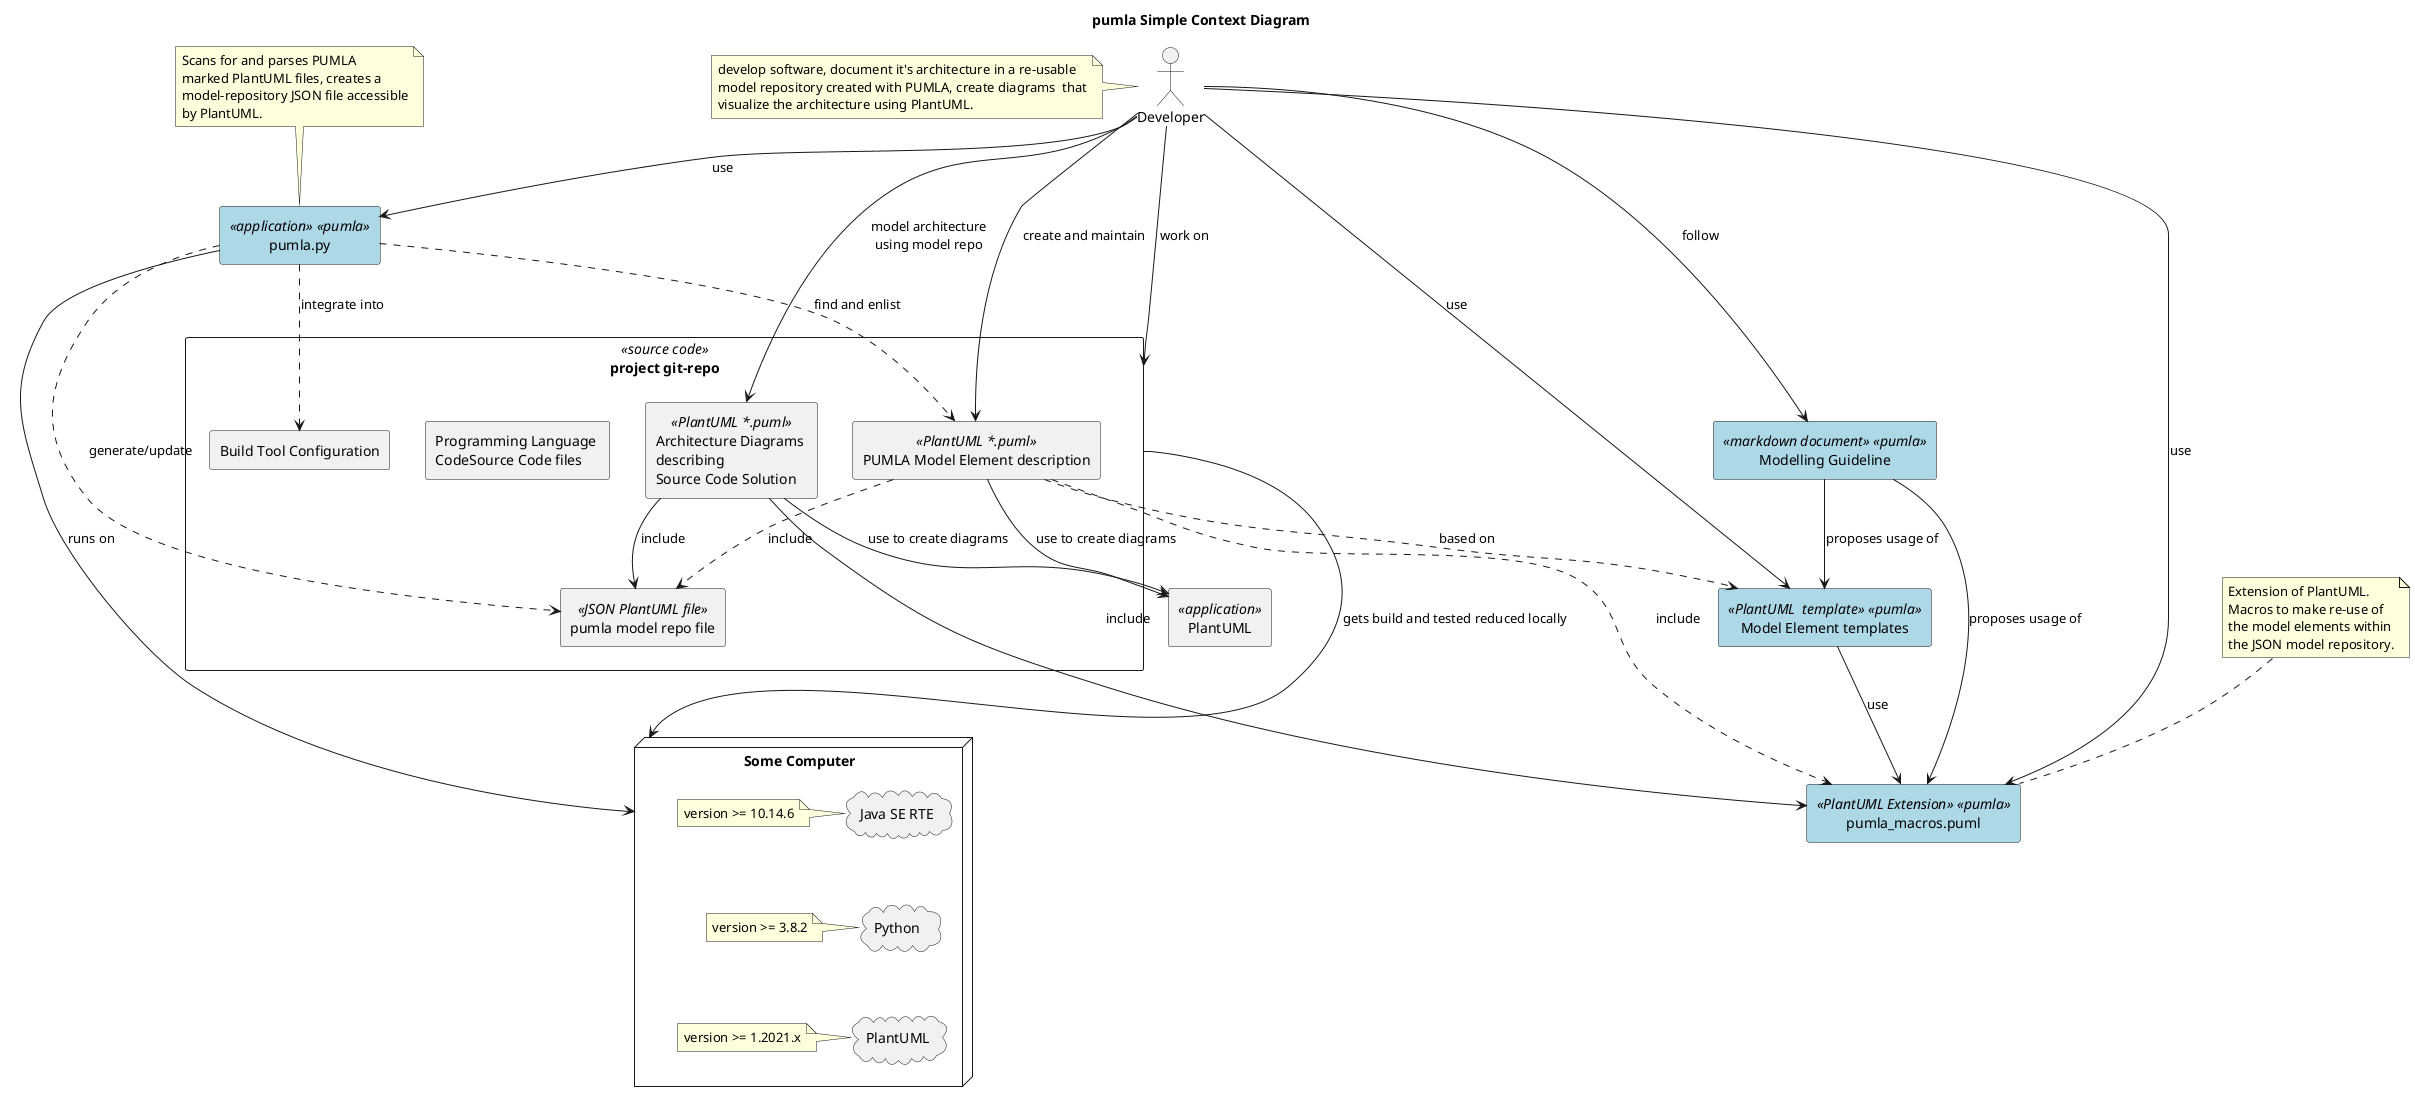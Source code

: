 @startuml

skinparam componentStyle uml2

skinparam rectangle {
    backgroundColor<<pumla>> LightBlue
}

title pumla Simple Context Diagram


:Developer: as dev

note left of dev
    develop software, document it's architecture in a re-usable
    model repository created with PUMLA, create diagrams  that
    visualize the architecture using PlantUML.
end note

rectangle "pumla.py" <<application>> <<pumla>> as pumla {
}

rectangle "pumla_macros.puml" <<PlantUML Extension>> <<pumla>> as pmac {
}

rectangle "PlantUML" <<application>> as plantuml {
}

note top of pmac
    Extension of PlantUML.
    Macros to make re-use of
    the model elements within
    the JSON model repository.
end note

rectangle "project git-repo" <<source code>> as pgr {
rectangle "PUMLA Model Element description" <<PlantUML *.puml>>  as pumlf {
}
rectangle "Architecture Diagrams \ndescribing \nSource Code Solution" <<PlantUML *.puml>>  as archdiags {
}
rectangle "pumla model repo file" <<JSON PlantUML file>> as pumlamr {
}

rectangle "Programming Language \nCodeSource Code files" {
}
rectangle "Build Tool Configuration" as btc {
}
}

rectangle "Modelling Guideline" <<markdown document>> <<pumla>> as modguid {
}

rectangle "Model Element templates" <<PlantUML  template>> <<pumla>> as templ {
}

note top of pumla
    Scans for and parses PUMLA
    marked PlantUML files, creates a
    model-repository JSON file accessible
    by PlantUML.
end note


node "Some Computer" as sco {
cloud "Java SE RTE" as Java {
}
 note left of Java : version >= 10.14.6

cloud Python {
 }
 note left of Python: version >= 3.8.2

cloud PlantUML as puml {

 }
 note left of puml: version >= 1.2021.x

}


Java -[hidden]-> Python
Python -[hidden]-> puml
pumlamr -[hidden]-> sco

pumla --> sco: runs on

dev-->pumla: use
dev-->pgr: work on
dev-->modguid: follow
dev-->templ : use
dev --> archdiags : model architecture\nusing model repo
templ-->pmac :use
modguid--> pmac: proposes usage of
modguid--> templ: proposes usage of
archdiags-->pmac : include
archdiags-->pumlamr : include
pumla ..> btc: integrate into
pumla ..> pumlamr: generate/update
pumla ..> pumlf: find and enlist
pumlf ..> pumlamr: include
pumlf ..> pmac : include
pumlf ..> templ : based on
dev --> pmac : use
dev --> pumlf : create and maintain
pgr --> sco : gets build and tested reduced locally
pumlf --> plantuml: use to create diagrams
archdiags -->plantuml: use to create diagrams
@enduml